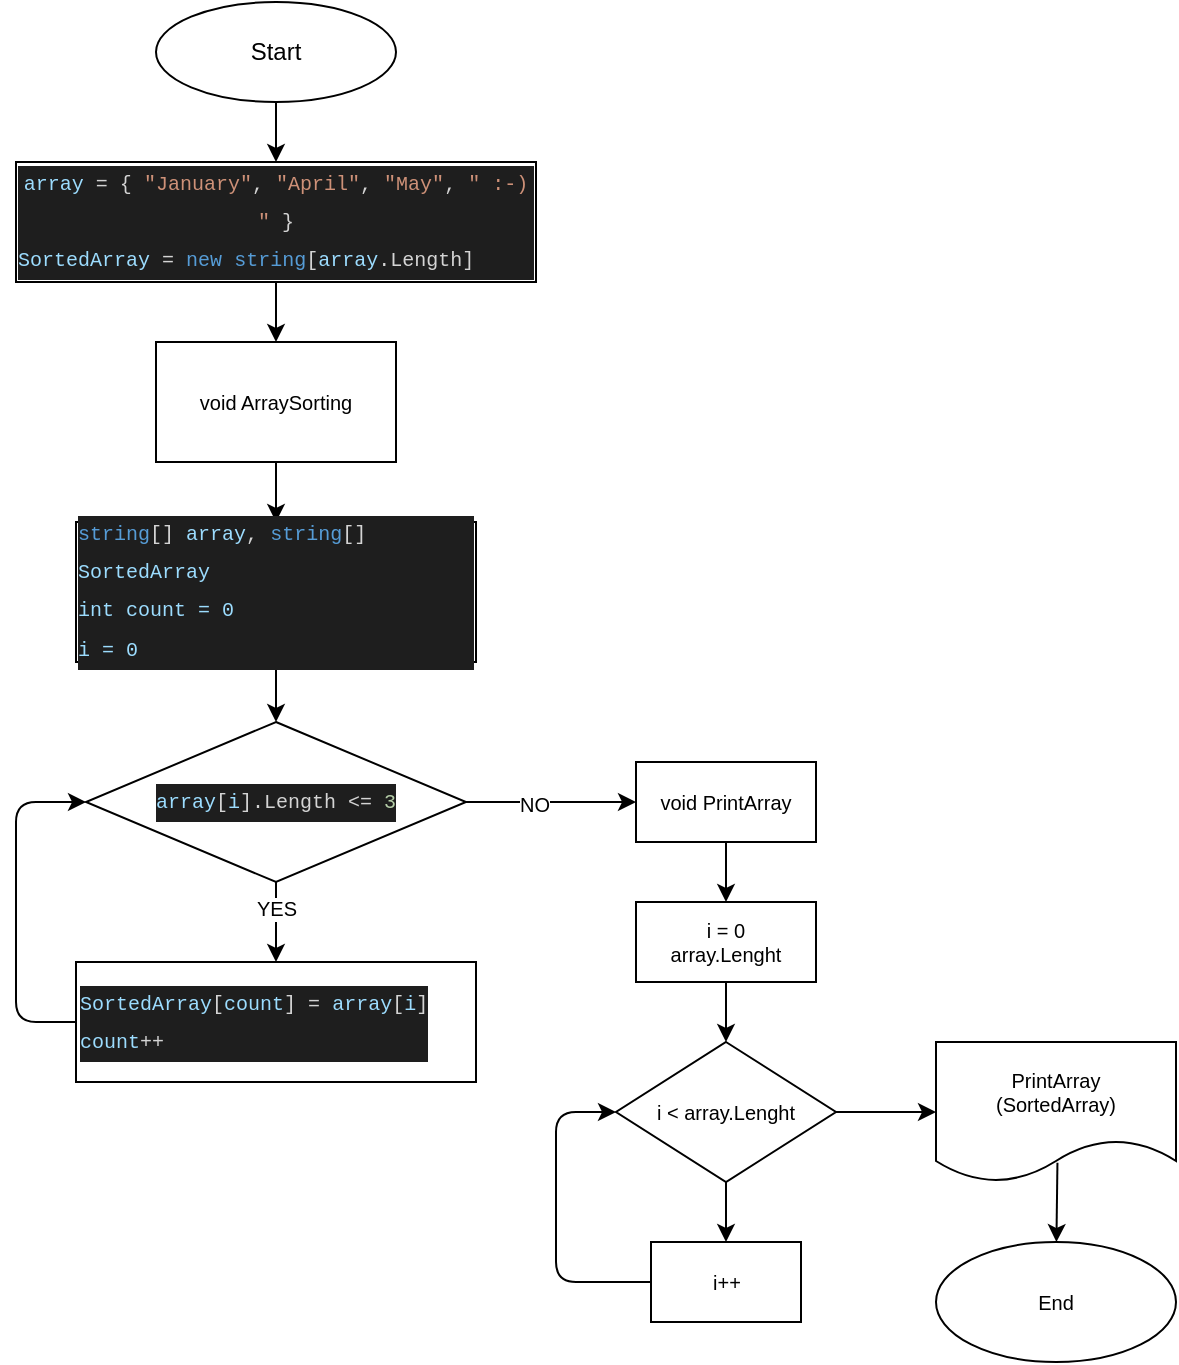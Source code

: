 <mxfile>
    <diagram id="owL6nEjkEyOPOgYrBwT0" name="Страница 1">
        <mxGraphModel dx="501" dy="246" grid="1" gridSize="10" guides="1" tooltips="1" connect="1" arrows="1" fold="1" page="1" pageScale="1" pageWidth="827" pageHeight="1169" math="0" shadow="0">
            <root>
                <mxCell id="0"/>
                <mxCell id="1" parent="0"/>
                <mxCell id="13" value="" style="edgeStyle=none;html=1;fontSize=10;" edge="1" parent="1" source="2" target="3">
                    <mxGeometry relative="1" as="geometry"/>
                </mxCell>
                <mxCell id="2" value="Start" style="ellipse;whiteSpace=wrap;html=1;" vertex="1" parent="1">
                    <mxGeometry x="80" y="20" width="120" height="50" as="geometry"/>
                </mxCell>
                <mxCell id="12" value="" style="edgeStyle=none;html=1;fontSize=10;" edge="1" parent="1" source="3" target="4">
                    <mxGeometry relative="1" as="geometry"/>
                </mxCell>
                <mxCell id="3" value="&lt;div style=&quot;color: rgb(212 , 212 , 212) ; background-color: rgb(30 , 30 , 30) ; font-family: &amp;#34;consolas&amp;#34; , &amp;#34;courier new&amp;#34; , monospace ; font-size: 10px ; line-height: 19px&quot;&gt;&lt;span style=&quot;color: rgb(156 , 220 , 254) ; font-size: 10px&quot;&gt;array&lt;/span&gt; =&amp;nbsp;&lt;span style=&quot;font-family: &amp;#34;consolas&amp;#34; , &amp;#34;courier new&amp;#34; , monospace ; font-size: 10px&quot;&gt;{&lt;/span&gt;&lt;span style=&quot;font-family: &amp;#34;consolas&amp;#34; , &amp;#34;courier new&amp;#34; , monospace ; font-size: 10px&quot;&gt; &lt;/span&gt;&lt;span style=&quot;font-family: &amp;#34;consolas&amp;#34; , &amp;#34;courier new&amp;#34; , monospace ; color: rgb(206 , 145 , 120) ; font-size: 10px&quot;&gt;&quot;January&quot;&lt;/span&gt;&lt;span style=&quot;font-family: &amp;#34;consolas&amp;#34; , &amp;#34;courier new&amp;#34; , monospace ; font-size: 10px&quot;&gt;,&lt;/span&gt;&lt;span style=&quot;font-family: &amp;#34;consolas&amp;#34; , &amp;#34;courier new&amp;#34; , monospace ; font-size: 10px&quot;&gt; &lt;/span&gt;&lt;span style=&quot;font-family: &amp;#34;consolas&amp;#34; , &amp;#34;courier new&amp;#34; , monospace ; color: rgb(206 , 145 , 120) ; font-size: 10px&quot;&gt;&quot;April&quot;&lt;/span&gt;&lt;span style=&quot;font-family: &amp;#34;consolas&amp;#34; , &amp;#34;courier new&amp;#34; , monospace ; font-size: 10px&quot;&gt;,&lt;/span&gt;&lt;span style=&quot;font-family: &amp;#34;consolas&amp;#34; , &amp;#34;courier new&amp;#34; , monospace ; font-size: 10px&quot;&gt; &lt;/span&gt;&lt;span style=&quot;font-family: &amp;#34;consolas&amp;#34; , &amp;#34;courier new&amp;#34; , monospace ; color: rgb(206 , 145 , 120) ; font-size: 10px&quot;&gt;&quot;May&quot;&lt;/span&gt;&lt;span style=&quot;font-family: &amp;#34;consolas&amp;#34; , &amp;#34;courier new&amp;#34; , monospace ; font-size: 10px&quot;&gt;,&lt;/span&gt;&lt;span style=&quot;font-family: &amp;#34;consolas&amp;#34; , &amp;#34;courier new&amp;#34; , monospace ; font-size: 10px&quot;&gt; &lt;/span&gt;&lt;span style=&quot;font-family: &amp;#34;consolas&amp;#34; , &amp;#34;courier new&amp;#34; , monospace ; color: rgb(206 , 145 , 120) ; font-size: 10px&quot;&gt;&quot; :-) &quot;&lt;/span&gt;&lt;span style=&quot;font-family: &amp;#34;consolas&amp;#34; , &amp;#34;courier new&amp;#34; , monospace ; font-size: 10px&quot;&gt; &lt;/span&gt;&lt;span style=&quot;font-family: &amp;#34;consolas&amp;#34; , &amp;#34;courier new&amp;#34; , monospace ; font-size: 10px&quot;&gt;}&lt;/span&gt;&lt;/div&gt;&lt;div style=&quot;color: rgb(212 , 212 , 212) ; background-color: rgb(30 , 30 , 30) ; font-family: &amp;#34;consolas&amp;#34; , &amp;#34;courier new&amp;#34; , monospace ; font-size: 10px ; line-height: 19px&quot;&gt;&lt;div style=&quot;text-align: left ; font-family: &amp;#34;consolas&amp;#34; , &amp;#34;courier new&amp;#34; , monospace ; line-height: 19px&quot;&gt;&lt;span style=&quot;color: #9cdcfe&quot;&gt;SortedArray&lt;/span&gt; = &lt;span style=&quot;color: #569cd6&quot;&gt;new&lt;/span&gt; &lt;span style=&quot;color: #569cd6&quot;&gt;string&lt;/span&gt;[&lt;span style=&quot;color: #9cdcfe&quot;&gt;array&lt;/span&gt;.Length]&lt;/div&gt;&lt;/div&gt;" style="rounded=0;whiteSpace=wrap;html=1;fontSize=10;" vertex="1" parent="1">
                    <mxGeometry x="10" y="100" width="260" height="60" as="geometry"/>
                </mxCell>
                <mxCell id="11" value="" style="edgeStyle=none;html=1;fontSize=10;" edge="1" parent="1" source="4" target="5">
                    <mxGeometry relative="1" as="geometry"/>
                </mxCell>
                <mxCell id="4" value="void ArraySorting" style="rounded=0;whiteSpace=wrap;html=1;fontSize=10;" vertex="1" parent="1">
                    <mxGeometry x="80" y="190" width="120" height="60" as="geometry"/>
                </mxCell>
                <mxCell id="10" value="" style="edgeStyle=none;html=1;fontSize=10;" edge="1" parent="1" source="5" target="6">
                    <mxGeometry relative="1" as="geometry"/>
                </mxCell>
                <mxCell id="5" value="&lt;div style=&quot;text-align: left ; color: rgb(212 , 212 , 212) ; background-color: rgb(30 , 30 , 30) ; font-family: &amp;#34;consolas&amp;#34; , &amp;#34;courier new&amp;#34; , monospace ; line-height: 19px&quot;&gt;&lt;font style=&quot;font-size: 10px&quot;&gt;&lt;span style=&quot;color: rgb(86 , 156 , 214)&quot;&gt;string&lt;/span&gt;[] &lt;span style=&quot;color: rgb(156 , 220 , 254)&quot;&gt;array&lt;/span&gt;, &lt;span style=&quot;color: rgb(86 , 156 , 214)&quot;&gt;string&lt;/span&gt;[] &lt;span style=&quot;color: rgb(156 , 220 , 254)&quot;&gt;SortedArray&lt;/span&gt;&lt;/font&gt;&lt;/div&gt;&lt;div style=&quot;text-align: left ; color: rgb(212 , 212 , 212) ; background-color: rgb(30 , 30 , 30) ; font-family: &amp;#34;consolas&amp;#34; , &amp;#34;courier new&amp;#34; , monospace ; line-height: 19px&quot;&gt;&lt;span style=&quot;color: rgb(156 , 220 , 254)&quot;&gt;&lt;font style=&quot;font-size: 10px&quot;&gt;int count = 0&lt;/font&gt;&lt;/span&gt;&lt;/div&gt;&lt;div style=&quot;text-align: left ; color: rgb(212 , 212 , 212) ; background-color: rgb(30 , 30 , 30) ; font-family: &amp;#34;consolas&amp;#34; , &amp;#34;courier new&amp;#34; , monospace ; font-size: 14px ; line-height: 19px&quot;&gt;&lt;span style=&quot;color: rgb(156 , 220 , 254) ; font-size: 10px&quot;&gt;i = 0&lt;/span&gt;&lt;/div&gt;" style="rounded=0;whiteSpace=wrap;html=1;fontSize=10;" vertex="1" parent="1">
                    <mxGeometry x="40" y="280" width="200" height="70" as="geometry"/>
                </mxCell>
                <mxCell id="6" value="&lt;div style=&quot;color: rgb(212, 212, 212); background-color: rgb(30, 30, 30); font-family: consolas, &amp;quot;courier new&amp;quot;, monospace; font-size: 10px; line-height: 19px;&quot;&gt;&lt;span style=&quot;color: rgb(156, 220, 254); font-size: 10px;&quot;&gt;array&lt;/span&gt;[&lt;span style=&quot;color: rgb(156, 220, 254); font-size: 10px;&quot;&gt;i&lt;/span&gt;].Length &amp;lt;= &lt;span style=&quot;color: rgb(181, 206, 168); font-size: 10px;&quot;&gt;3&lt;/span&gt;&lt;/div&gt;" style="rhombus;whiteSpace=wrap;html=1;fontSize=10;" vertex="1" parent="1">
                    <mxGeometry x="45" y="380" width="190" height="80" as="geometry"/>
                </mxCell>
                <mxCell id="7" value="&lt;div style=&quot;color: rgb(212 , 212 , 212) ; background-color: rgb(30 , 30 , 30) ; font-family: &amp;#34;consolas&amp;#34; , &amp;#34;courier new&amp;#34; , monospace ; line-height: 19px&quot;&gt;&lt;div&gt;&lt;span style=&quot;color: #9cdcfe&quot;&gt;SortedArray&lt;/span&gt;[&lt;span style=&quot;color: #9cdcfe&quot;&gt;count&lt;/span&gt;] = &lt;span style=&quot;color: #9cdcfe&quot;&gt;array&lt;/span&gt;[&lt;span style=&quot;color: #9cdcfe&quot;&gt;i&lt;/span&gt;]&lt;/div&gt;&lt;div&gt;&lt;span style=&quot;color: #9cdcfe&quot;&gt;count&lt;/span&gt;++&lt;/div&gt;&lt;/div&gt;" style="rounded=0;whiteSpace=wrap;html=1;fontSize=10;align=left;" vertex="1" parent="1">
                    <mxGeometry x="40" y="500" width="200" height="60" as="geometry"/>
                </mxCell>
                <mxCell id="8" value="" style="endArrow=classic;html=1;fontSize=10;exitX=0.5;exitY=1;exitDx=0;exitDy=0;entryX=0.5;entryY=0;entryDx=0;entryDy=0;" edge="1" parent="1" source="6" target="7">
                    <mxGeometry width="50" height="50" relative="1" as="geometry">
                        <mxPoint x="360" y="460" as="sourcePoint"/>
                        <mxPoint x="410" y="410" as="targetPoint"/>
                        <Array as="points"/>
                    </mxGeometry>
                </mxCell>
                <mxCell id="15" value="YES" style="edgeLabel;html=1;align=center;verticalAlign=middle;resizable=0;points=[];fontSize=10;" vertex="1" connectable="0" parent="8">
                    <mxGeometry x="-0.353" relative="1" as="geometry">
                        <mxPoint as="offset"/>
                    </mxGeometry>
                </mxCell>
                <mxCell id="14" value="" style="endArrow=classic;html=1;fontSize=10;exitX=0;exitY=0.5;exitDx=0;exitDy=0;entryX=0;entryY=0.5;entryDx=0;entryDy=0;" edge="1" parent="1" source="7" target="6">
                    <mxGeometry width="50" height="50" relative="1" as="geometry">
                        <mxPoint x="360" y="460" as="sourcePoint"/>
                        <mxPoint x="410" y="410" as="targetPoint"/>
                        <Array as="points">
                            <mxPoint x="10" y="530"/>
                            <mxPoint x="10" y="420"/>
                        </Array>
                    </mxGeometry>
                </mxCell>
                <mxCell id="16" value="" style="endArrow=classic;html=1;fontSize=10;exitX=1;exitY=0.5;exitDx=0;exitDy=0;" edge="1" parent="1" source="6">
                    <mxGeometry width="50" height="50" relative="1" as="geometry">
                        <mxPoint x="240" y="420" as="sourcePoint"/>
                        <mxPoint x="320" y="420" as="targetPoint"/>
                    </mxGeometry>
                </mxCell>
                <mxCell id="29" value="NO" style="edgeLabel;html=1;align=center;verticalAlign=middle;resizable=0;points=[];fontSize=10;" vertex="1" connectable="0" parent="16">
                    <mxGeometry x="-0.212" y="-1" relative="1" as="geometry">
                        <mxPoint as="offset"/>
                    </mxGeometry>
                </mxCell>
                <mxCell id="19" value="" style="edgeStyle=none;html=1;fontSize=10;" edge="1" parent="1" source="17" target="18">
                    <mxGeometry relative="1" as="geometry"/>
                </mxCell>
                <mxCell id="17" value="void PrintArray" style="rounded=0;whiteSpace=wrap;html=1;fontSize=10;" vertex="1" parent="1">
                    <mxGeometry x="320" y="400" width="90" height="40" as="geometry"/>
                </mxCell>
                <mxCell id="21" value="" style="edgeStyle=none;html=1;fontSize=10;" edge="1" parent="1" source="18" target="20">
                    <mxGeometry relative="1" as="geometry"/>
                </mxCell>
                <mxCell id="18" value="i = 0&lt;br&gt;array.Lenght" style="rounded=0;whiteSpace=wrap;html=1;fontSize=10;" vertex="1" parent="1">
                    <mxGeometry x="320" y="470" width="90" height="40" as="geometry"/>
                </mxCell>
                <mxCell id="23" value="" style="edgeStyle=none;html=1;fontSize=10;" edge="1" parent="1" source="20" target="22">
                    <mxGeometry relative="1" as="geometry"/>
                </mxCell>
                <mxCell id="26" value="" style="edgeStyle=none;html=1;fontSize=10;exitX=1;exitY=0.5;exitDx=0;exitDy=0;" edge="1" parent="1" source="20" target="25">
                    <mxGeometry relative="1" as="geometry"/>
                </mxCell>
                <mxCell id="20" value="i &amp;lt; array.Lenght" style="rhombus;whiteSpace=wrap;html=1;fontSize=10;" vertex="1" parent="1">
                    <mxGeometry x="310" y="540" width="110" height="70" as="geometry"/>
                </mxCell>
                <mxCell id="22" value="i++" style="rounded=0;whiteSpace=wrap;html=1;fontSize=10;" vertex="1" parent="1">
                    <mxGeometry x="327.5" y="640" width="75" height="40" as="geometry"/>
                </mxCell>
                <mxCell id="24" value="" style="endArrow=classic;html=1;fontSize=10;exitX=0;exitY=0.5;exitDx=0;exitDy=0;entryX=0;entryY=0.5;entryDx=0;entryDy=0;" edge="1" parent="1" source="22" target="20">
                    <mxGeometry width="50" height="50" relative="1" as="geometry">
                        <mxPoint x="300" y="650" as="sourcePoint"/>
                        <mxPoint x="350" y="600" as="targetPoint"/>
                        <Array as="points">
                            <mxPoint x="280" y="660"/>
                            <mxPoint x="280" y="575"/>
                        </Array>
                    </mxGeometry>
                </mxCell>
                <mxCell id="28" value="" style="edgeStyle=none;html=1;fontSize=10;exitX=0.506;exitY=0.863;exitDx=0;exitDy=0;exitPerimeter=0;" edge="1" parent="1" source="25" target="27">
                    <mxGeometry relative="1" as="geometry"/>
                </mxCell>
                <mxCell id="25" value="PrintArray&lt;br&gt;(SortedArray)" style="shape=document;whiteSpace=wrap;html=1;boundedLbl=1;fontSize=10;" vertex="1" parent="1">
                    <mxGeometry x="470" y="540" width="120" height="70" as="geometry"/>
                </mxCell>
                <mxCell id="27" value="End" style="ellipse;whiteSpace=wrap;html=1;fontSize=10;" vertex="1" parent="1">
                    <mxGeometry x="470" y="640" width="120" height="60" as="geometry"/>
                </mxCell>
            </root>
        </mxGraphModel>
    </diagram>
</mxfile>